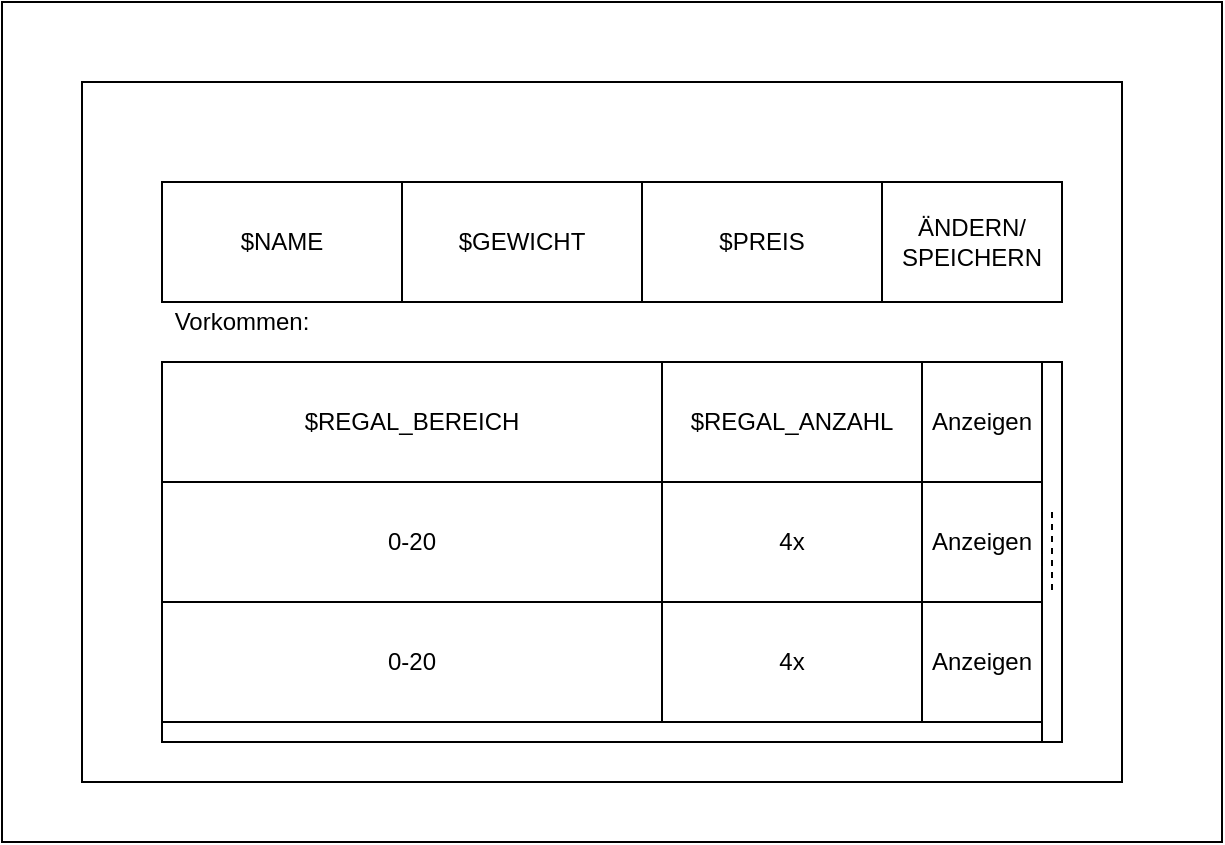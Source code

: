 <mxfile version="12.1.7" type="device" pages="1"><diagram id="sf5lxHcfiDxDPLDe1BbD" name="Page-1"><mxGraphModel dx="893" dy="660" grid="1" gridSize="10" guides="1" tooltips="1" connect="1" arrows="1" fold="1" page="1" pageScale="1" pageWidth="827" pageHeight="1169" math="0" shadow="0"><root><mxCell id="0"/><mxCell id="1" parent="0"/><mxCell id="0is604dzVzYSEZ6XbnPD-3" value="" style="rounded=0;whiteSpace=wrap;html=1;" vertex="1" parent="1"><mxGeometry x="90" y="190" width="610" height="420" as="geometry"/></mxCell><mxCell id="0is604dzVzYSEZ6XbnPD-4" value="" style="rounded=0;whiteSpace=wrap;html=1;" vertex="1" parent="1"><mxGeometry x="130" y="230" width="520" height="350" as="geometry"/></mxCell><mxCell id="0is604dzVzYSEZ6XbnPD-5" value="$NAME" style="rounded=0;whiteSpace=wrap;html=1;" vertex="1" parent="1"><mxGeometry x="170" y="280" width="120" height="60" as="geometry"/></mxCell><mxCell id="0is604dzVzYSEZ6XbnPD-6" value="$GEWICHT" style="rounded=0;whiteSpace=wrap;html=1;" vertex="1" parent="1"><mxGeometry x="290" y="280" width="120" height="60" as="geometry"/></mxCell><mxCell id="0is604dzVzYSEZ6XbnPD-7" value="$PREIS" style="rounded=0;whiteSpace=wrap;html=1;" vertex="1" parent="1"><mxGeometry x="410" y="280" width="120" height="60" as="geometry"/></mxCell><mxCell id="0is604dzVzYSEZ6XbnPD-8" value="ÄNDERN/&lt;br&gt;SPEICHERN" style="rounded=0;whiteSpace=wrap;html=1;" vertex="1" parent="1"><mxGeometry x="530" y="280" width="90" height="60" as="geometry"/></mxCell><mxCell id="0is604dzVzYSEZ6XbnPD-9" value="Vorkommen:" style="text;html=1;strokeColor=none;fillColor=none;align=center;verticalAlign=middle;whiteSpace=wrap;rounded=0;" vertex="1" parent="1"><mxGeometry x="170" y="340" width="80" height="20" as="geometry"/></mxCell><mxCell id="0is604dzVzYSEZ6XbnPD-10" value="" style="rounded=0;whiteSpace=wrap;html=1;" vertex="1" parent="1"><mxGeometry x="170" y="370" width="450" height="190" as="geometry"/></mxCell><mxCell id="0is604dzVzYSEZ6XbnPD-11" value="$REGAL_BEREICH" style="rounded=0;whiteSpace=wrap;html=1;" vertex="1" parent="1"><mxGeometry x="170" y="370" width="250" height="60" as="geometry"/></mxCell><mxCell id="0is604dzVzYSEZ6XbnPD-12" value="$REGAL_ANZAHL" style="rounded=0;whiteSpace=wrap;html=1;" vertex="1" parent="1"><mxGeometry x="420" y="370" width="130" height="60" as="geometry"/></mxCell><mxCell id="0is604dzVzYSEZ6XbnPD-13" value="Anzeigen" style="rounded=0;whiteSpace=wrap;html=1;" vertex="1" parent="1"><mxGeometry x="550" y="370" width="60" height="60" as="geometry"/></mxCell><mxCell id="0is604dzVzYSEZ6XbnPD-14" value="0-20" style="rounded=0;whiteSpace=wrap;html=1;" vertex="1" parent="1"><mxGeometry x="170" y="430" width="250" height="60" as="geometry"/></mxCell><mxCell id="0is604dzVzYSEZ6XbnPD-15" value="4x" style="rounded=0;whiteSpace=wrap;html=1;" vertex="1" parent="1"><mxGeometry x="420" y="430" width="130" height="60" as="geometry"/></mxCell><mxCell id="0is604dzVzYSEZ6XbnPD-16" value="Anzeigen" style="rounded=0;whiteSpace=wrap;html=1;" vertex="1" parent="1"><mxGeometry x="550" y="430" width="60" height="60" as="geometry"/></mxCell><mxCell id="0is604dzVzYSEZ6XbnPD-17" value="0-20" style="rounded=0;whiteSpace=wrap;html=1;" vertex="1" parent="1"><mxGeometry x="170" y="490" width="250" height="60" as="geometry"/></mxCell><mxCell id="0is604dzVzYSEZ6XbnPD-18" value="4x" style="rounded=0;whiteSpace=wrap;html=1;" vertex="1" parent="1"><mxGeometry x="420" y="490" width="130" height="60" as="geometry"/></mxCell><mxCell id="0is604dzVzYSEZ6XbnPD-19" value="Anzeigen" style="rounded=0;whiteSpace=wrap;html=1;" vertex="1" parent="1"><mxGeometry x="550" y="490" width="60" height="60" as="geometry"/></mxCell><mxCell id="0is604dzVzYSEZ6XbnPD-20" value="" style="rounded=0;whiteSpace=wrap;html=1;" vertex="1" parent="1"><mxGeometry x="610" y="370" width="10" height="190" as="geometry"/></mxCell><mxCell id="0is604dzVzYSEZ6XbnPD-21" value="" style="endArrow=none;dashed=1;html=1;entryX=1.1;entryY=-0.033;entryDx=0;entryDy=0;entryPerimeter=0;" edge="1" parent="1"><mxGeometry width="50" height="50" relative="1" as="geometry"><mxPoint x="615" y="484" as="sourcePoint"/><mxPoint x="615" y="442.02" as="targetPoint"/></mxGeometry></mxCell></root></mxGraphModel></diagram></mxfile>